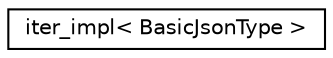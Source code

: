 digraph "Graphical Class Hierarchy"
{
 // LATEX_PDF_SIZE
  edge [fontname="Helvetica",fontsize="10",labelfontname="Helvetica",labelfontsize="10"];
  node [fontname="Helvetica",fontsize="10",shape=record];
  rankdir="LR";
  Node0 [label="iter_impl\< BasicJsonType \>",height=0.2,width=0.4,color="black", fillcolor="white", style="filled",URL="$classdetail_1_1iter__impl.html",tooltip="a template for a bidirectional iterator for the basic_json class This class implements a both iterato..."];
}
